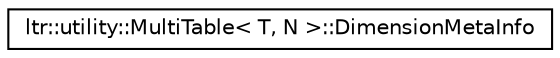 digraph G
{
  edge [fontname="Helvetica",fontsize="10",labelfontname="Helvetica",labelfontsize="10"];
  node [fontname="Helvetica",fontsize="10",shape=record];
  rankdir="LR";
  Node1 [label="ltr::utility::MultiTable\< T, N \>::DimensionMetaInfo",height=0.2,width=0.4,color="black", fillcolor="white", style="filled",URL="$structltr_1_1utility_1_1_multi_table_1_1_dimension_meta_info.html"];
}
